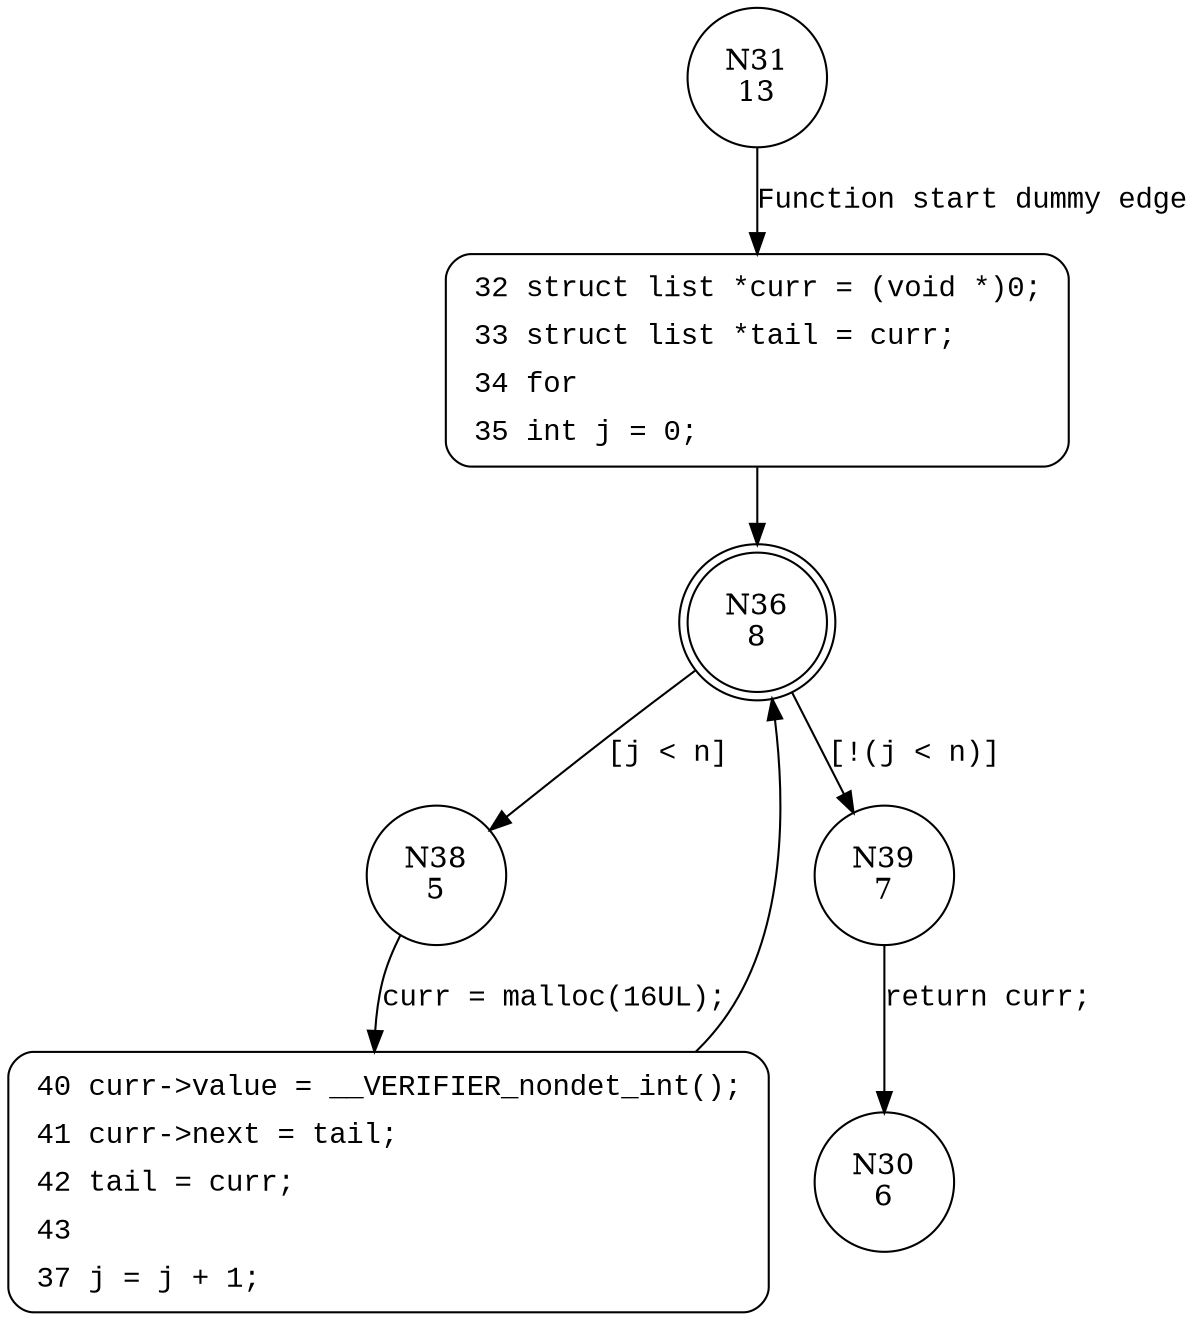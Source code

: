 digraph init_list {
31 [shape="circle" label="N31\n13"]
32 [shape="circle" label="N32\n12"]
36 [shape="doublecircle" label="N36\n8"]
38 [shape="circle" label="N38\n5"]
39 [shape="circle" label="N39\n7"]
40 [shape="circle" label="N40\n4"]
30 [shape="circle" label="N30\n6"]
32 [style="filled,bold" penwidth="1" fillcolor="white" fontname="Courier New" shape="Mrecord" label=<<table border="0" cellborder="0" cellpadding="3" bgcolor="white"><tr><td align="right">32</td><td align="left">struct list *curr = (void *)0;</td></tr><tr><td align="right">33</td><td align="left">struct list *tail = curr;</td></tr><tr><td align="right">34</td><td align="left">for</td></tr><tr><td align="right">35</td><td align="left">int j = 0;</td></tr></table>>]
32 -> 36[label=""]
40 [style="filled,bold" penwidth="1" fillcolor="white" fontname="Courier New" shape="Mrecord" label=<<table border="0" cellborder="0" cellpadding="3" bgcolor="white"><tr><td align="right">40</td><td align="left">curr-&gt;value = __VERIFIER_nondet_int();</td></tr><tr><td align="right">41</td><td align="left">curr-&gt;next = tail;</td></tr><tr><td align="right">42</td><td align="left">tail = curr;</td></tr><tr><td align="right">43</td><td align="left"></td></tr><tr><td align="right">37</td><td align="left">j = j + 1;</td></tr></table>>]
40 -> 36[label=""]
31 -> 32 [label="Function start dummy edge" fontname="Courier New"]
36 -> 38 [label="[j < n]" fontname="Courier New"]
36 -> 39 [label="[!(j < n)]" fontname="Courier New"]
38 -> 40 [label="curr = malloc(16UL);" fontname="Courier New"]
39 -> 30 [label="return curr;" fontname="Courier New"]
}